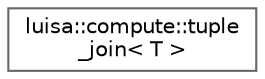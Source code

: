 digraph "类继承关系图"
{
 // LATEX_PDF_SIZE
  bgcolor="transparent";
  edge [fontname=Helvetica,fontsize=10,labelfontname=Helvetica,labelfontsize=10];
  node [fontname=Helvetica,fontsize=10,shape=box,height=0.2,width=0.4];
  rankdir="LR";
  Node0 [id="Node000000",label="luisa::compute::tuple\l_join\< T \>",height=0.2,width=0.4,color="grey40", fillcolor="white", style="filled",URL="$structluisa_1_1compute_1_1tuple__join.html",tooltip=" "];
}
